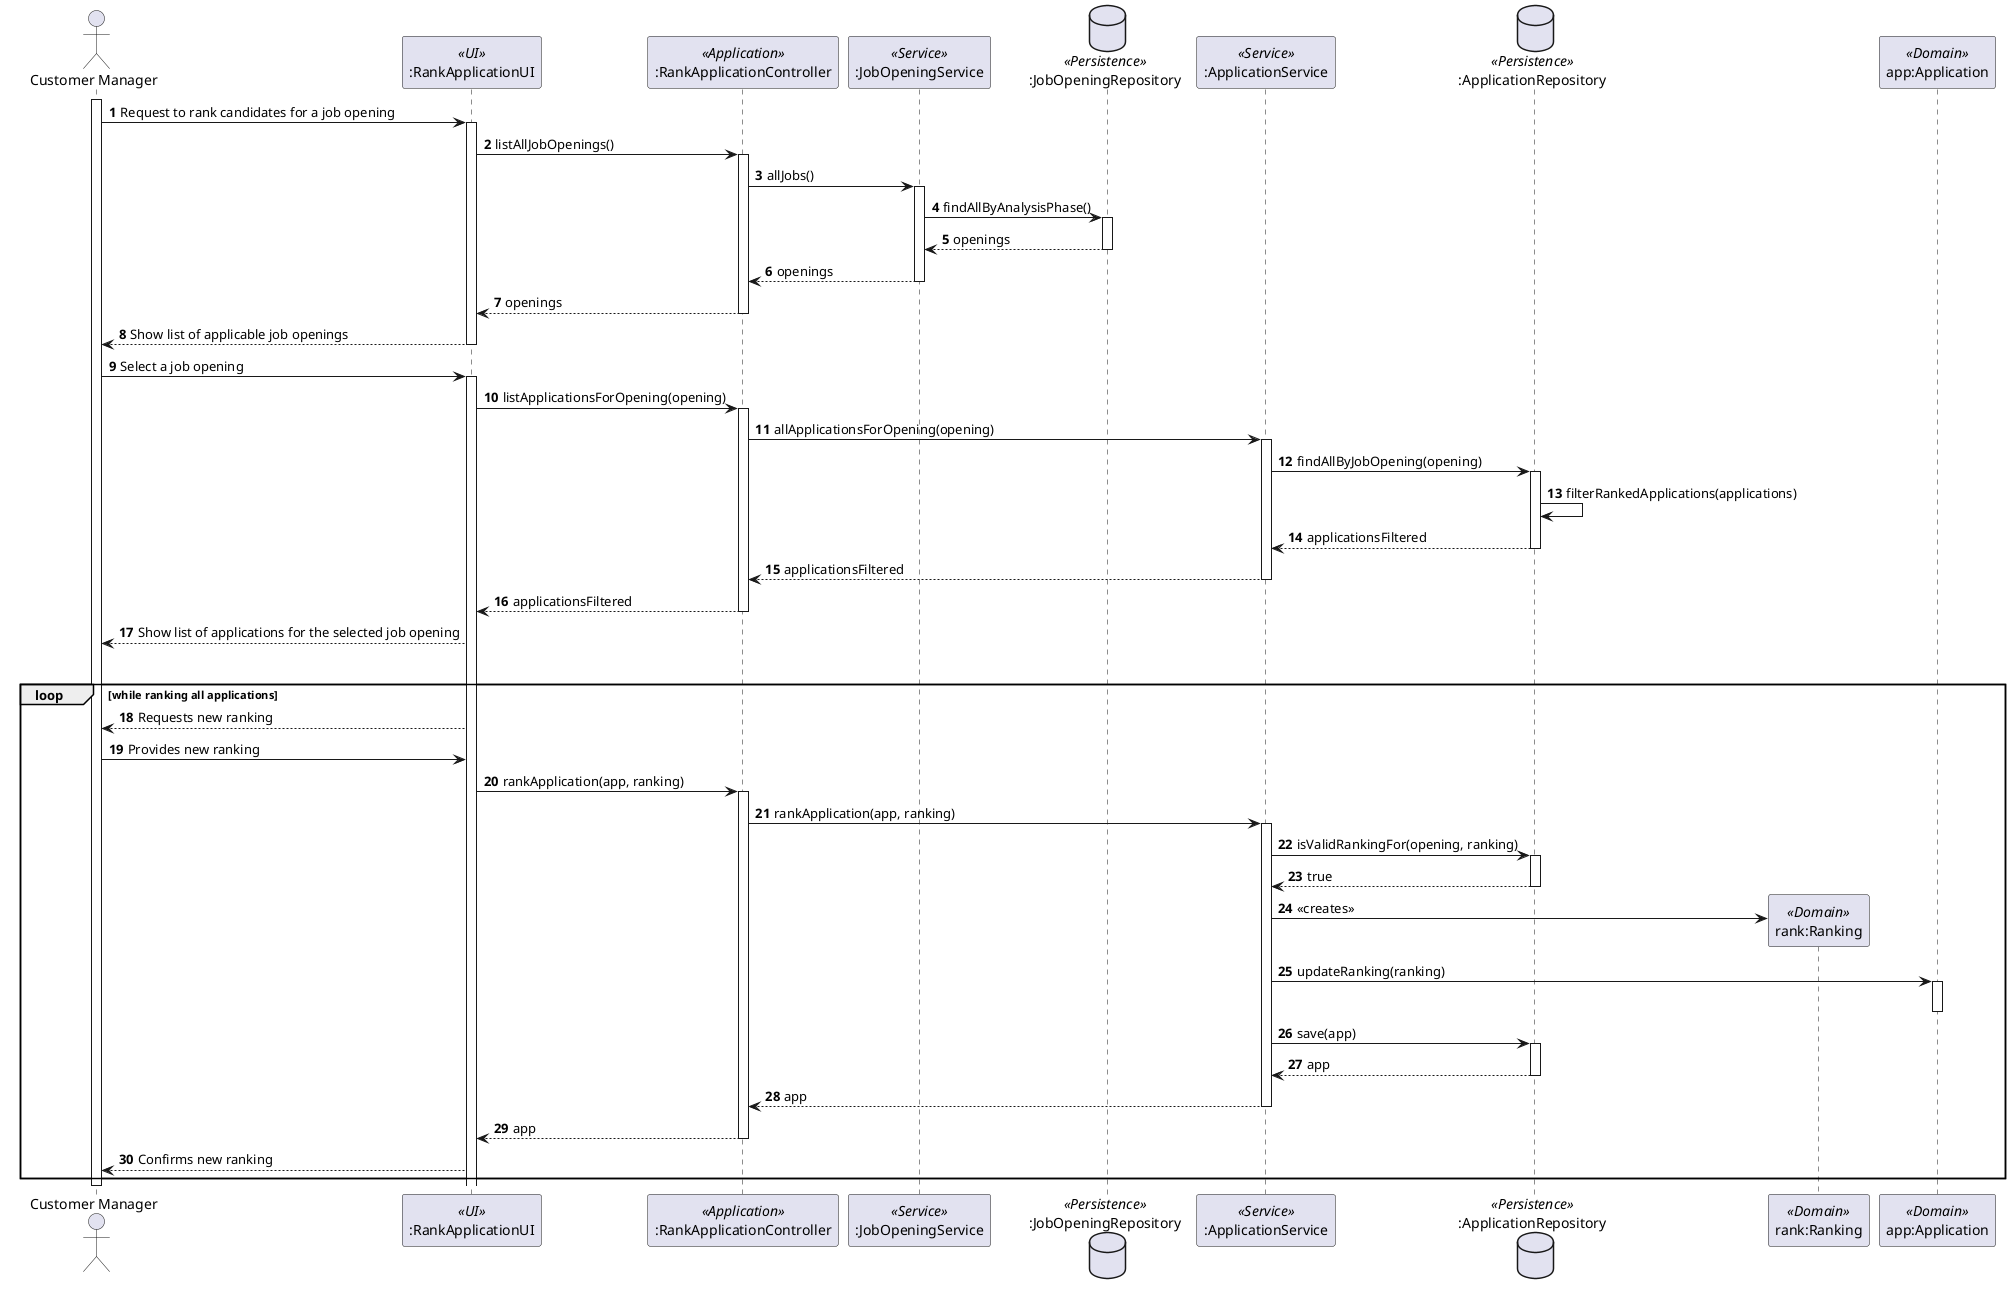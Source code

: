 @startuml

actor "Customer Manager" as Agent
participant ":RankApplicationUI" as ui <<UI>>
participant ":RankApplicationController" as ctrl <<Application>>
participant ":JobOpeningService" as jobServ <<Service>>
database ":JobOpeningRepository" as jobRepo <<Persistence>>
participant ":ApplicationService" as appServ <<Service>>
database ":ApplicationRepository" as appRepo <<Persistence>>
participant "rank:Ranking" as rank <<Domain>>
participant "app:Application" as app <<Domain>>

autonumber

activate Agent

Agent -> ui: Request to rank candidates for a job opening
activate ui
ui -> ctrl: listAllJobOpenings()
activate ctrl
ctrl -> jobServ: allJobs()
activate jobServ
jobServ -> jobRepo: findAllByAnalysisPhase()
activate jobRepo
jobRepo --> jobServ: openings
deactivate
jobServ --> ctrl: openings
deactivate
ctrl --> ui: openings
deactivate
ui --> Agent: Show list of applicable job openings
deactivate
Agent -> ui : Select a job opening
activate ui



ui -> ctrl: listApplicationsForOpening(opening)

activate ctrl

ctrl -> appServ: allApplicationsForOpening(opening)




activate appServ
appServ -> appRepo: findAllByJobOpening(opening)
activate appRepo
appRepo -> appRepo : filterRankedApplications(applications)
appRepo --> appServ: applicationsFiltered
deactivate

appServ --> ctrl: applicationsFiltered
deactivate

ctrl --> ui: applicationsFiltered
deactivate

ui --> Agent : Show list of applications for the selected job opening
alt User wants to re-rank an application
loop while ranking all applications

ui --> Agent : Requests new ranking

Agent -> ui : Provides new ranking
ui -> ctrl : rankApplication(app, ranking)

activate ctrl
ctrl -> appServ : rankApplication(app, ranking)

activate appServ
appServ -> appRepo : isValidRankingFor(opening, ranking)
activate appRepo
appRepo --> appServ : true
deactivate
appServ -> rank** : «creates»
appServ -> app : updateRanking(ranking)
activate app
deactivate

appServ -> appRepo : save(app)
activate appRepo
appRepo --> appServ : app
deactivate
appServ --> ctrl : app
deactivate
ctrl --> ui : app
deactivate
ui --> Agent  : Confirms new ranking


end loop

deactivate Agent



@enduml